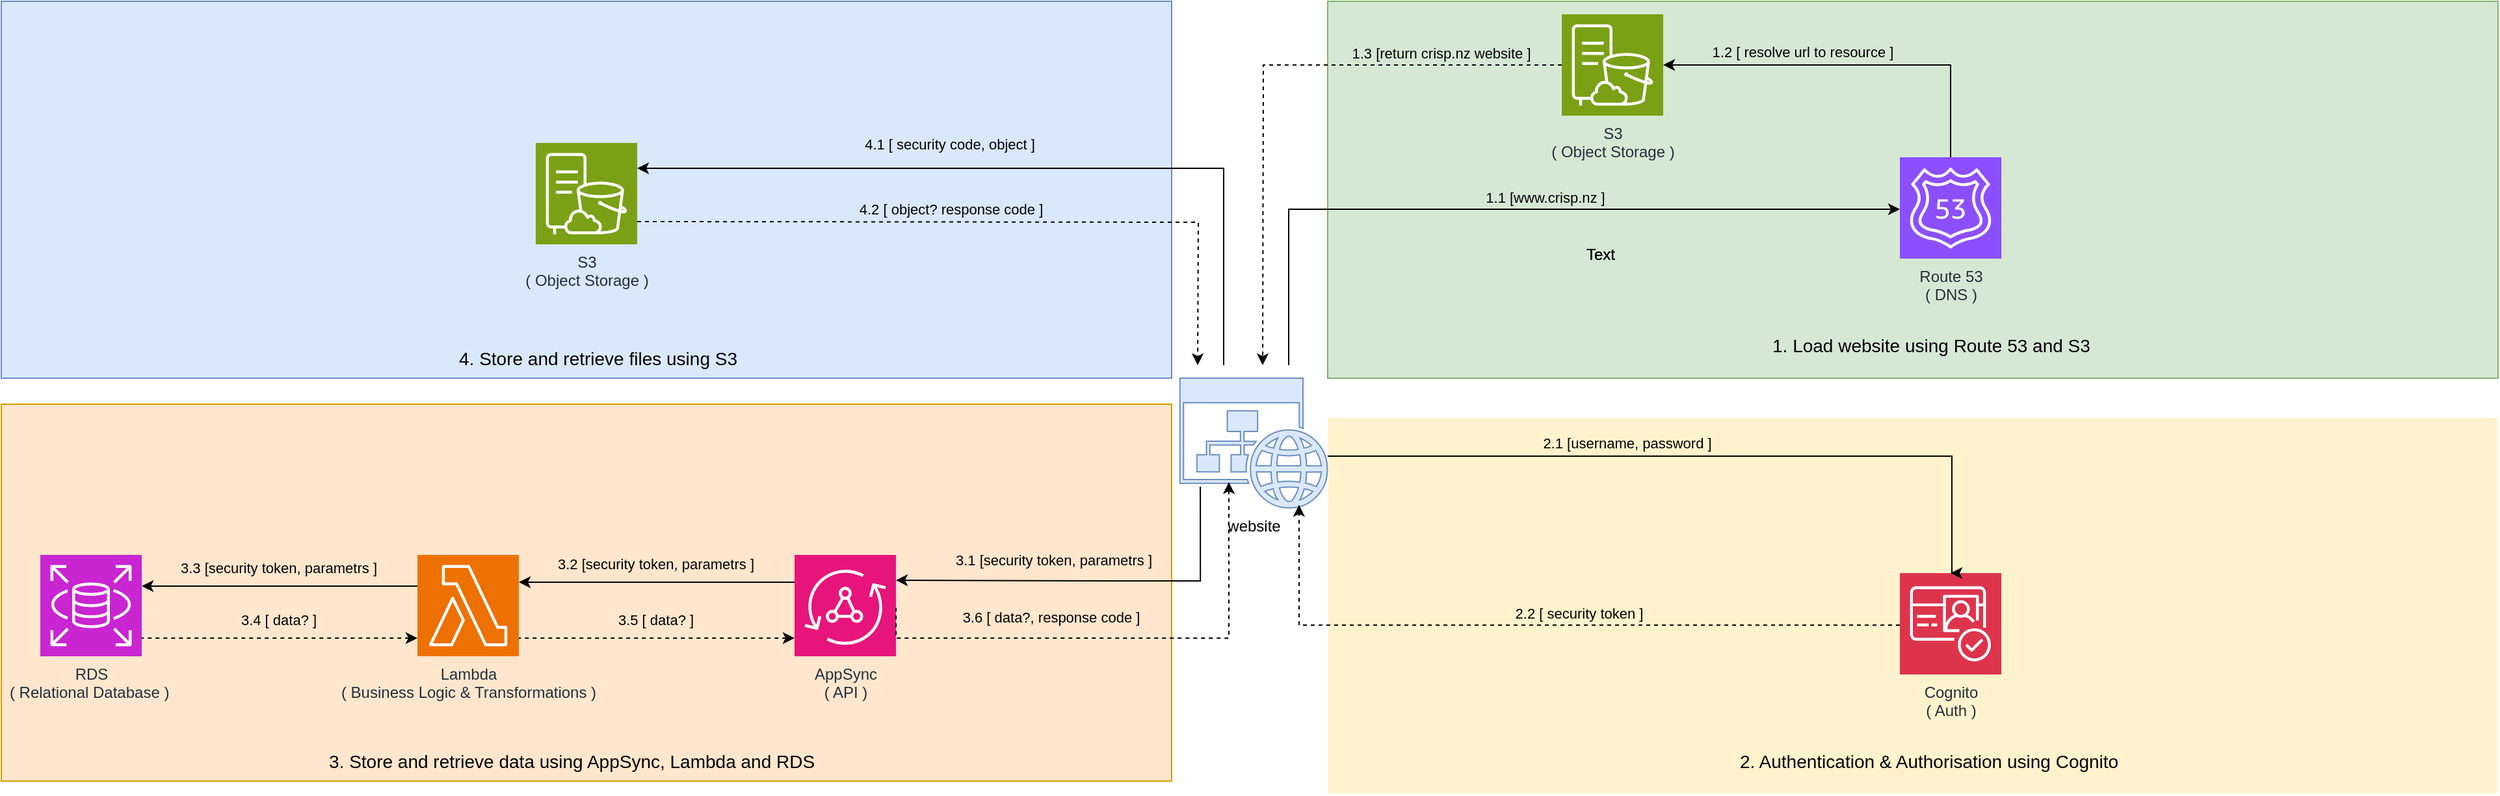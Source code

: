 <mxfile version="24.0.7" type="device">
  <diagram name="Page-1" id="zjUnPRCkh5jli0Wmc1xv">
    <mxGraphModel dx="2363" dy="1493" grid="1" gridSize="10" guides="1" tooltips="1" connect="1" arrows="1" fold="1" page="1" pageScale="1" pageWidth="1169" pageHeight="827" background="#ffffff" math="0" shadow="0">
      <root>
        <mxCell id="0" />
        <mxCell id="1" parent="0" />
        <mxCell id="kjFv69AqMKil5OdX_UNA-114" value="" style="rounded=0;whiteSpace=wrap;html=1;strokeColor=#6c8ebf;fillColor=#dae8fc;" vertex="1" parent="1">
          <mxGeometry x="-320" y="-600" width="900" height="290" as="geometry" />
        </mxCell>
        <mxCell id="kjFv69AqMKil5OdX_UNA-115" value="" style="rounded=0;whiteSpace=wrap;html=1;fillColor=#ffe6cc;strokeColor=#d79b00;" vertex="1" parent="1">
          <mxGeometry x="-320" y="-290" width="900" height="290" as="geometry" />
        </mxCell>
        <mxCell id="kjFv69AqMKil5OdX_UNA-116" value="&lt;div style=&quot;font-size: 16px;&quot;&gt;&lt;br&gt;&lt;/div&gt;" style="rounded=0;whiteSpace=wrap;html=1;fillColor=#d5e8d4;strokeColor=#82B366;align=right;" vertex="1" parent="1">
          <mxGeometry x="700" y="-600" width="900" height="290" as="geometry" />
        </mxCell>
        <mxCell id="kjFv69AqMKil5OdX_UNA-117" value="" style="rounded=0;whiteSpace=wrap;html=1;fillColor=#fff2cc;strokeColor=#FFFFFF;align=right;" vertex="1" parent="1">
          <mxGeometry x="700" y="-280" width="900" height="290" as="geometry" />
        </mxCell>
        <mxCell id="kjFv69AqMKil5OdX_UNA-118" value="website" style="sketch=0;aspect=fixed;pointerEvents=1;shadow=0;dashed=0;html=1;strokeColor=#6c8ebf;labelPosition=center;verticalLabelPosition=bottom;verticalAlign=top;align=center;shape=mxgraph.mscae.enterprise.website_generic;fillColor=#dae8fc;" vertex="1" parent="1">
          <mxGeometry x="586.37" y="-310" width="113.63" height="100" as="geometry" />
        </mxCell>
        <mxCell id="kjFv69AqMKil5OdX_UNA-119" value="Route 53&lt;br&gt;( DNS )" style="sketch=0;points=[[0,0,0],[0.25,0,0],[0.5,0,0],[0.75,0,0],[1,0,0],[0,1,0],[0.25,1,0],[0.5,1,0],[0.75,1,0],[1,1,0],[0,0.25,0],[0,0.5,0],[0,0.75,0],[1,0.25,0],[1,0.5,0],[1,0.75,0]];outlineConnect=0;fontColor=#232F3E;fillColor=#8C4FFF;strokeColor=#ffffff;dashed=0;verticalLabelPosition=bottom;verticalAlign=top;align=center;html=1;fontSize=12;fontStyle=0;aspect=fixed;shape=mxgraph.aws4.resourceIcon;resIcon=mxgraph.aws4.route_53;" vertex="1" parent="1">
          <mxGeometry x="1140" y="-480" width="78" height="78" as="geometry" />
        </mxCell>
        <mxCell id="kjFv69AqMKil5OdX_UNA-120" value="S3&lt;br&gt;( Object Storage )" style="sketch=0;points=[[0,0,0],[0.25,0,0],[0.5,0,0],[0.75,0,0],[1,0,0],[0,1,0],[0.25,1,0],[0.5,1,0],[0.75,1,0],[1,1,0],[0,0.25,0],[0,0.5,0],[0,0.75,0],[1,0.25,0],[1,0.5,0],[1,0.75,0]];outlineConnect=0;fontColor=#232F3E;fillColor=#7AA116;strokeColor=#ffffff;dashed=0;verticalLabelPosition=bottom;verticalAlign=top;align=center;html=1;fontSize=12;fontStyle=0;aspect=fixed;shape=mxgraph.aws4.resourceIcon;resIcon=mxgraph.aws4.s3_on_outposts_storage;" vertex="1" parent="1">
          <mxGeometry x="880" y="-590" width="78" height="78" as="geometry" />
        </mxCell>
        <mxCell id="kjFv69AqMKil5OdX_UNA-122" style="edgeStyle=orthogonalEdgeStyle;rounded=0;orthogonalLoop=1;jettySize=auto;html=1;entryX=0;entryY=0.5;entryDx=0;entryDy=0;entryPerimeter=0;" edge="1" parent="1">
          <mxGeometry relative="1" as="geometry">
            <mxPoint x="670" y="-320" as="sourcePoint" />
            <mxPoint x="1140" y="-440" as="targetPoint" />
            <Array as="points">
              <mxPoint x="670" y="-440" />
            </Array>
          </mxGeometry>
        </mxCell>
        <mxCell id="kjFv69AqMKil5OdX_UNA-123" value="1.1 [www.crisp.nz ]" style="edgeLabel;html=1;align=center;verticalAlign=middle;resizable=0;points=[];labelBackgroundColor=none;" vertex="1" connectable="0" parent="kjFv69AqMKil5OdX_UNA-122">
          <mxGeometry x="-0.073" relative="1" as="geometry">
            <mxPoint x="43" y="-9" as="offset" />
          </mxGeometry>
        </mxCell>
        <mxCell id="kjFv69AqMKil5OdX_UNA-124" style="edgeStyle=orthogonalEdgeStyle;rounded=0;orthogonalLoop=1;jettySize=auto;html=1;exitX=0.5;exitY=0;exitDx=0;exitDy=0;exitPerimeter=0;entryX=1;entryY=0.5;entryDx=0;entryDy=0;entryPerimeter=0;" edge="1" parent="1" source="kjFv69AqMKil5OdX_UNA-119" target="kjFv69AqMKil5OdX_UNA-120">
          <mxGeometry relative="1" as="geometry" />
        </mxCell>
        <mxCell id="kjFv69AqMKil5OdX_UNA-126" value="1.2 [ resolve url to resource ]" style="edgeLabel;html=1;align=center;verticalAlign=middle;resizable=0;points=[];labelBackgroundColor=none;" vertex="1" connectable="0" parent="kjFv69AqMKil5OdX_UNA-124">
          <mxGeometry x="-0.338" relative="1" as="geometry">
            <mxPoint x="-89" y="-10" as="offset" />
          </mxGeometry>
        </mxCell>
        <mxCell id="kjFv69AqMKil5OdX_UNA-125" style="edgeStyle=orthogonalEdgeStyle;rounded=0;orthogonalLoop=1;jettySize=auto;html=1;dashed=1;" edge="1" parent="1" source="kjFv69AqMKil5OdX_UNA-120">
          <mxGeometry relative="1" as="geometry">
            <mxPoint x="740" y="-547" as="sourcePoint" />
            <mxPoint x="650" y="-320" as="targetPoint" />
          </mxGeometry>
        </mxCell>
        <mxCell id="kjFv69AqMKil5OdX_UNA-127" value="1.3 [return crisp.nz website ]" style="edgeLabel;html=1;align=center;verticalAlign=middle;resizable=0;points=[];labelBackgroundColor=none;" vertex="1" connectable="0" parent="kjFv69AqMKil5OdX_UNA-125">
          <mxGeometry x="-0.352" y="1" relative="1" as="geometry">
            <mxPoint x="56" y="-10" as="offset" />
          </mxGeometry>
        </mxCell>
        <mxCell id="kjFv69AqMKil5OdX_UNA-128" value="Cognito&lt;br&gt;( Auth )" style="sketch=0;points=[[0,0,0],[0.25,0,0],[0.5,0,0],[0.75,0,0],[1,0,0],[0,1,0],[0.25,1,0],[0.5,1,0],[0.75,1,0],[1,1,0],[0,0.25,0],[0,0.5,0],[0,0.75,0],[1,0.25,0],[1,0.5,0],[1,0.75,0]];outlineConnect=0;fontColor=#232F3E;fillColor=#DD344C;strokeColor=#ffffff;dashed=0;verticalLabelPosition=bottom;verticalAlign=top;align=center;html=1;fontSize=12;fontStyle=0;aspect=fixed;shape=mxgraph.aws4.resourceIcon;resIcon=mxgraph.aws4.cognito;" vertex="1" parent="1">
          <mxGeometry x="1140" y="-160" width="78" height="78" as="geometry" />
        </mxCell>
        <mxCell id="kjFv69AqMKil5OdX_UNA-129" style="edgeStyle=orthogonalEdgeStyle;rounded=0;orthogonalLoop=1;jettySize=auto;html=1;entryX=0.5;entryY=0;entryDx=0;entryDy=0;entryPerimeter=0;" edge="1" parent="1" source="kjFv69AqMKil5OdX_UNA-118" target="kjFv69AqMKil5OdX_UNA-128">
          <mxGeometry relative="1" as="geometry">
            <Array as="points">
              <mxPoint x="1180" y="-250" />
            </Array>
          </mxGeometry>
        </mxCell>
        <mxCell id="kjFv69AqMKil5OdX_UNA-130" value="2.1 [username, password ]" style="edgeLabel;html=1;align=center;verticalAlign=middle;resizable=0;points=[];labelBackgroundColor=none;" vertex="1" connectable="0" parent="kjFv69AqMKil5OdX_UNA-129">
          <mxGeometry x="-0.269" relative="1" as="geometry">
            <mxPoint x="21" y="-10" as="offset" />
          </mxGeometry>
        </mxCell>
        <mxCell id="kjFv69AqMKil5OdX_UNA-131" style="edgeStyle=orthogonalEdgeStyle;rounded=0;orthogonalLoop=1;jettySize=auto;html=1;entryX=0.806;entryY=0.975;entryDx=0;entryDy=0;entryPerimeter=0;dashed=1;" edge="1" parent="1" source="kjFv69AqMKil5OdX_UNA-128" target="kjFv69AqMKil5OdX_UNA-118">
          <mxGeometry relative="1" as="geometry">
            <Array as="points">
              <mxPoint x="678" y="-120" />
            </Array>
          </mxGeometry>
        </mxCell>
        <mxCell id="kjFv69AqMKil5OdX_UNA-132" value="2.2 [ security token ]" style="edgeLabel;html=1;align=center;verticalAlign=middle;resizable=0;points=[];labelBackgroundColor=none;" vertex="1" connectable="0" parent="kjFv69AqMKil5OdX_UNA-131">
          <mxGeometry x="-0.03" y="-3" relative="1" as="geometry">
            <mxPoint x="22" y="-6" as="offset" />
          </mxGeometry>
        </mxCell>
        <mxCell id="kjFv69AqMKil5OdX_UNA-137" style="edgeStyle=orthogonalEdgeStyle;rounded=0;orthogonalLoop=1;jettySize=auto;html=1;" edge="1" parent="1">
          <mxGeometry relative="1" as="geometry">
            <mxPoint x="290" y="-153" as="sourcePoint" />
            <mxPoint x="78" y="-153" as="targetPoint" />
          </mxGeometry>
        </mxCell>
        <mxCell id="kjFv69AqMKil5OdX_UNA-138" value="&lt;span style=&quot;color: rgba(0, 0, 0, 0); font-family: monospace; font-size: 0px; text-align: start; background-color: rgb(251, 251, 251);&quot;&gt;%3CmxGraphModel%3E%3Croot%3E%3CmxCell%20id%3D%220%22%2F%3E%3CmxCell%20id%3D%221%22%20parent%3D%220%22%2F%3E%3CmxCell%20id%3D%222%22%20value%3D%223.1%20%5Bsecurity%20token%2C%20parametrs%20%5D%22%20style%3D%22edgeLabel%3Bhtml%3D1%3Balign%3Dcenter%3BverticalAlign%3Dmiddle%3Bresizable%3D0%3Bpoints%3D%5B%5D%3B%22%20vertex%3D%221%22%20connectable%3D%220%22%20parent%3D%221%22%3E%3CmxGeometry%20x%3D%22489.6%22%20y%3D%22-170.282%22%20as%3D%22geometry%22%2F%3E%3C%2FmxCell%3E%3C%2Froot%3E%3C%2FmxGraphModel%3E&lt;/span&gt;" style="edgeLabel;html=1;align=center;verticalAlign=middle;resizable=0;points=[];" vertex="1" connectable="0" parent="kjFv69AqMKil5OdX_UNA-137">
          <mxGeometry x="-0.039" relative="1" as="geometry">
            <mxPoint as="offset" />
          </mxGeometry>
        </mxCell>
        <mxCell id="kjFv69AqMKil5OdX_UNA-139" value="3.2 [security token, parametrs ]" style="edgeLabel;html=1;align=center;verticalAlign=middle;resizable=0;points=[];labelBackgroundColor=none;" vertex="1" connectable="0" parent="kjFv69AqMKil5OdX_UNA-137">
          <mxGeometry x="0.196" relative="1" as="geometry">
            <mxPoint x="20" y="-14" as="offset" />
          </mxGeometry>
        </mxCell>
        <mxCell id="kjFv69AqMKil5OdX_UNA-133" value="AppSync&lt;br&gt;( API )" style="sketch=0;points=[[0,0,0],[0.25,0,0],[0.5,0,0],[0.75,0,0],[1,0,0],[0,1,0],[0.25,1,0],[0.5,1,0],[0.75,1,0],[1,1,0],[0,0.25,0],[0,0.5,0],[0,0.75,0],[1,0.25,0],[1,0.5,0],[1,0.75,0]];outlineConnect=0;fontColor=#232F3E;fillColor=#E7157B;strokeColor=#ffffff;dashed=0;verticalLabelPosition=bottom;verticalAlign=top;align=center;html=1;fontSize=12;fontStyle=0;aspect=fixed;shape=mxgraph.aws4.resourceIcon;resIcon=mxgraph.aws4.appsync;" vertex="1" parent="1">
          <mxGeometry x="290" y="-174" width="78" height="78" as="geometry" />
        </mxCell>
        <mxCell id="kjFv69AqMKil5OdX_UNA-134" style="edgeStyle=orthogonalEdgeStyle;rounded=0;orthogonalLoop=1;jettySize=auto;html=1;entryX=1;entryY=0.25;entryDx=0;entryDy=0;entryPerimeter=0;exitX=0.138;exitY=0.835;exitDx=0;exitDy=0;exitPerimeter=0;" edge="1" parent="1" source="kjFv69AqMKil5OdX_UNA-118" target="kjFv69AqMKil5OdX_UNA-133">
          <mxGeometry relative="1" as="geometry">
            <Array as="points">
              <mxPoint x="602" y="-154" />
              <mxPoint x="537" y="-154" />
            </Array>
          </mxGeometry>
        </mxCell>
        <mxCell id="kjFv69AqMKil5OdX_UNA-135" value="3.1 [security token, parametrs ]" style="edgeLabel;html=1;align=center;verticalAlign=middle;resizable=0;points=[];labelBackgroundColor=none;" vertex="1" connectable="0" parent="kjFv69AqMKil5OdX_UNA-134">
          <mxGeometry x="0.522" relative="1" as="geometry">
            <mxPoint x="48" y="-16" as="offset" />
          </mxGeometry>
        </mxCell>
        <mxCell id="kjFv69AqMKil5OdX_UNA-136" value="Lambda&lt;br&gt;( Business Logic &amp;amp; Transformations )" style="sketch=0;points=[[0,0,0],[0.25,0,0],[0.5,0,0],[0.75,0,0],[1,0,0],[0,1,0],[0.25,1,0],[0.5,1,0],[0.75,1,0],[1,1,0],[0,0.25,0],[0,0.5,0],[0,0.75,0],[1,0.25,0],[1,0.5,0],[1,0.75,0]];outlineConnect=0;fontColor=#232F3E;fillColor=#ED7100;strokeColor=#ffffff;dashed=0;verticalLabelPosition=bottom;verticalAlign=top;align=center;html=1;fontSize=12;fontStyle=0;aspect=fixed;shape=mxgraph.aws4.resourceIcon;resIcon=mxgraph.aws4.lambda;" vertex="1" parent="1">
          <mxGeometry y="-174" width="78" height="78" as="geometry" />
        </mxCell>
        <mxCell id="kjFv69AqMKil5OdX_UNA-140" value="RDS&lt;br&gt;( Relational Database )&amp;nbsp;" style="sketch=0;points=[[0,0,0],[0.25,0,0],[0.5,0,0],[0.75,0,0],[1,0,0],[0,1,0],[0.25,1,0],[0.5,1,0],[0.75,1,0],[1,1,0],[0,0.25,0],[0,0.5,0],[0,0.75,0],[1,0.25,0],[1,0.5,0],[1,0.75,0]];outlineConnect=0;fontColor=#232F3E;fillColor=#C925D1;strokeColor=#ffffff;dashed=0;verticalLabelPosition=bottom;verticalAlign=top;align=center;html=1;fontSize=12;fontStyle=0;aspect=fixed;shape=mxgraph.aws4.resourceIcon;resIcon=mxgraph.aws4.rds;" vertex="1" parent="1">
          <mxGeometry x="-290" y="-174" width="78" height="78" as="geometry" />
        </mxCell>
        <mxCell id="kjFv69AqMKil5OdX_UNA-141" style="edgeStyle=orthogonalEdgeStyle;rounded=0;orthogonalLoop=1;jettySize=auto;html=1;" edge="1" parent="1">
          <mxGeometry relative="1" as="geometry">
            <mxPoint y="-150" as="sourcePoint" />
            <mxPoint x="-212" y="-150" as="targetPoint" />
          </mxGeometry>
        </mxCell>
        <mxCell id="kjFv69AqMKil5OdX_UNA-142" value="&lt;span style=&quot;color: rgba(0, 0, 0, 0); font-family: monospace; font-size: 0px; text-align: start; background-color: rgb(251, 251, 251);&quot;&gt;%3CmxGraphModel%3E%3Croot%3E%3CmxCell%20id%3D%220%22%2F%3E%3CmxCell%20id%3D%221%22%20parent%3D%220%22%2F%3E%3CmxCell%20id%3D%222%22%20value%3D%223.1%20%5Bsecurity%20token%2C%20parametrs%20%5D%22%20style%3D%22edgeLabel%3Bhtml%3D1%3Balign%3Dcenter%3BverticalAlign%3Dmiddle%3Bresizable%3D0%3Bpoints%3D%5B%5D%3B%22%20vertex%3D%221%22%20connectable%3D%220%22%20parent%3D%221%22%3E%3CmxGeometry%20x%3D%22489.6%22%20y%3D%22-170.282%22%20as%3D%22geometry%22%2F%3E%3C%2FmxCell%3E%3C%2Froot%3E%3C%2FmxGraphModel%3E&lt;/span&gt;" style="edgeLabel;html=1;align=center;verticalAlign=middle;resizable=0;points=[];" vertex="1" connectable="0" parent="kjFv69AqMKil5OdX_UNA-141">
          <mxGeometry x="-0.039" relative="1" as="geometry">
            <mxPoint as="offset" />
          </mxGeometry>
        </mxCell>
        <mxCell id="kjFv69AqMKil5OdX_UNA-143" value="3.3 [security token, parametrs ]" style="edgeLabel;html=1;align=center;verticalAlign=middle;resizable=0;points=[];labelBackgroundColor=none;" vertex="1" connectable="0" parent="kjFv69AqMKil5OdX_UNA-141">
          <mxGeometry x="0.196" relative="1" as="geometry">
            <mxPoint x="20" y="-14" as="offset" />
          </mxGeometry>
        </mxCell>
        <mxCell id="kjFv69AqMKil5OdX_UNA-144" style="edgeStyle=orthogonalEdgeStyle;rounded=0;orthogonalLoop=1;jettySize=auto;html=1;startArrow=classic;startFill=1;endArrow=none;endFill=0;dashed=1;" edge="1" parent="1">
          <mxGeometry relative="1" as="geometry">
            <mxPoint y="-110" as="sourcePoint" />
            <mxPoint x="-212" y="-110" as="targetPoint" />
          </mxGeometry>
        </mxCell>
        <mxCell id="kjFv69AqMKil5OdX_UNA-145" value="&lt;span style=&quot;color: rgba(0, 0, 0, 0); font-family: monospace; font-size: 0px; text-align: start; background-color: rgb(251, 251, 251);&quot;&gt;%3CmxGraphModel%3E%3Croot%3E%3CmxCell%20id%3D%220%22%2F%3E%3CmxCell%20id%3D%221%22%20parent%3D%220%22%2F%3E%3CmxCell%20id%3D%222%22%20value%3D%223.1%20%5Bsecurity%20token%2C%20parametrs%20%5D%22%20style%3D%22edgeLabel%3Bhtml%3D1%3Balign%3Dcenter%3BverticalAlign%3Dmiddle%3Bresizable%3D0%3Bpoints%3D%5B%5D%3B%22%20vertex%3D%221%22%20connectable%3D%220%22%20parent%3D%221%22%3E%3CmxGeometry%20x%3D%22489.6%22%20y%3D%22-170.282%22%20as%3D%22geometry%22%2F%3E%3C%2FmxCell%3E%3C%2Froot%3E%3C%2FmxGraphModel%3E&lt;/span&gt;" style="edgeLabel;html=1;align=center;verticalAlign=middle;resizable=0;points=[];" vertex="1" connectable="0" parent="kjFv69AqMKil5OdX_UNA-144">
          <mxGeometry x="-0.039" relative="1" as="geometry">
            <mxPoint as="offset" />
          </mxGeometry>
        </mxCell>
        <mxCell id="kjFv69AqMKil5OdX_UNA-146" value="3.4 [ data? ]" style="edgeLabel;html=1;align=center;verticalAlign=middle;resizable=0;points=[];labelBackgroundColor=none;" vertex="1" connectable="0" parent="kjFv69AqMKil5OdX_UNA-144">
          <mxGeometry x="0.196" relative="1" as="geometry">
            <mxPoint x="20" y="-14" as="offset" />
          </mxGeometry>
        </mxCell>
        <mxCell id="kjFv69AqMKil5OdX_UNA-147" style="edgeStyle=orthogonalEdgeStyle;rounded=0;orthogonalLoop=1;jettySize=auto;html=1;startArrow=classic;startFill=1;endArrow=none;endFill=0;dashed=1;" edge="1" parent="1">
          <mxGeometry relative="1" as="geometry">
            <mxPoint x="290" y="-110" as="sourcePoint" />
            <mxPoint x="78" y="-110" as="targetPoint" />
          </mxGeometry>
        </mxCell>
        <mxCell id="kjFv69AqMKil5OdX_UNA-148" value="&lt;span style=&quot;color: rgba(0, 0, 0, 0); font-family: monospace; font-size: 0px; text-align: start; background-color: rgb(251, 251, 251);&quot;&gt;%3CmxGraphModel%3E%3Croot%3E%3CmxCell%20id%3D%220%22%2F%3E%3CmxCell%20id%3D%221%22%20parent%3D%220%22%2F%3E%3CmxCell%20id%3D%222%22%20value%3D%223.1%20%5Bsecurity%20token%2C%20parametrs%20%5D%22%20style%3D%22edgeLabel%3Bhtml%3D1%3Balign%3Dcenter%3BverticalAlign%3Dmiddle%3Bresizable%3D0%3Bpoints%3D%5B%5D%3B%22%20vertex%3D%221%22%20connectable%3D%220%22%20parent%3D%221%22%3E%3CmxGeometry%20x%3D%22489.6%22%20y%3D%22-170.282%22%20as%3D%22geometry%22%2F%3E%3C%2FmxCell%3E%3C%2Froot%3E%3C%2FmxGraphModel%3E&lt;/span&gt;" style="edgeLabel;html=1;align=center;verticalAlign=middle;resizable=0;points=[];" vertex="1" connectable="0" parent="kjFv69AqMKil5OdX_UNA-147">
          <mxGeometry x="-0.039" relative="1" as="geometry">
            <mxPoint as="offset" />
          </mxGeometry>
        </mxCell>
        <mxCell id="kjFv69AqMKil5OdX_UNA-149" value="3.5 [ data? ]" style="edgeLabel;html=1;align=center;verticalAlign=middle;resizable=0;points=[];labelBackgroundColor=none;" vertex="1" connectable="0" parent="kjFv69AqMKil5OdX_UNA-147">
          <mxGeometry x="0.196" relative="1" as="geometry">
            <mxPoint x="20" y="-14" as="offset" />
          </mxGeometry>
        </mxCell>
        <mxCell id="kjFv69AqMKil5OdX_UNA-150" style="edgeStyle=orthogonalEdgeStyle;rounded=0;orthogonalLoop=1;jettySize=auto;html=1;entryX=1;entryY=0.5;entryDx=0;entryDy=0;entryPerimeter=0;startArrow=classic;startFill=1;endArrow=none;endFill=0;dashed=1;" edge="1" parent="1" target="kjFv69AqMKil5OdX_UNA-133">
          <mxGeometry relative="1" as="geometry">
            <mxPoint x="624" y="-230" as="sourcePoint" />
            <mxPoint x="390" y="-138" as="targetPoint" />
            <Array as="points">
              <mxPoint x="624" y="-110" />
              <mxPoint x="368" y="-110" />
            </Array>
          </mxGeometry>
        </mxCell>
        <mxCell id="kjFv69AqMKil5OdX_UNA-151" value="3.6 [ data?, response code ]" style="edgeLabel;html=1;align=center;verticalAlign=middle;resizable=0;points=[];labelBackgroundColor=none;" vertex="1" connectable="0" parent="kjFv69AqMKil5OdX_UNA-150">
          <mxGeometry x="0.522" relative="1" as="geometry">
            <mxPoint x="48" y="-16" as="offset" />
          </mxGeometry>
        </mxCell>
        <mxCell id="kjFv69AqMKil5OdX_UNA-153" value="S3&lt;br&gt;( Object Storage )" style="sketch=0;points=[[0,0,0],[0.25,0,0],[0.5,0,0],[0.75,0,0],[1,0,0],[0,1,0],[0.25,1,0],[0.5,1,0],[0.75,1,0],[1,1,0],[0,0.25,0],[0,0.5,0],[0,0.75,0],[1,0.25,0],[1,0.5,0],[1,0.75,0]];outlineConnect=0;fontColor=#232F3E;fillColor=#7AA116;strokeColor=#ffffff;dashed=0;verticalLabelPosition=bottom;verticalAlign=top;align=center;html=1;fontSize=12;fontStyle=0;aspect=fixed;shape=mxgraph.aws4.resourceIcon;resIcon=mxgraph.aws4.s3_on_outposts_storage;" vertex="1" parent="1">
          <mxGeometry x="91" y="-491" width="78" height="78" as="geometry" />
        </mxCell>
        <mxCell id="kjFv69AqMKil5OdX_UNA-155" style="edgeStyle=orthogonalEdgeStyle;rounded=0;orthogonalLoop=1;jettySize=auto;html=1;startArrow=none;startFill=0;endArrow=classic;endFill=1;dashed=1;" edge="1" parent="1">
          <mxGeometry relative="1" as="geometry">
            <mxPoint x="169" y="-430.5" as="sourcePoint" />
            <mxPoint x="600" y="-320" as="targetPoint" />
          </mxGeometry>
        </mxCell>
        <mxCell id="kjFv69AqMKil5OdX_UNA-156" value="4.2 [ object? response code ]" style="edgeLabel;html=1;align=center;verticalAlign=middle;resizable=0;points=[];labelBackgroundColor=none;" vertex="1" connectable="0" parent="kjFv69AqMKil5OdX_UNA-155">
          <mxGeometry x="-0.317" y="3" relative="1" as="geometry">
            <mxPoint x="56" y="-7" as="offset" />
          </mxGeometry>
        </mxCell>
        <mxCell id="kjFv69AqMKil5OdX_UNA-157" style="edgeStyle=orthogonalEdgeStyle;rounded=0;orthogonalLoop=1;jettySize=auto;html=1;startArrow=classic;startFill=1;endArrow=none;endFill=0;exitX=1;exitY=0.25;exitDx=0;exitDy=0;exitPerimeter=0;" edge="1" parent="1" source="kjFv69AqMKil5OdX_UNA-153">
          <mxGeometry relative="1" as="geometry">
            <mxPoint x="200" y="-469" as="sourcePoint" />
            <mxPoint x="620" y="-320" as="targetPoint" />
            <Array as="points">
              <mxPoint x="620" y="-471" />
              <mxPoint x="620" y="-330" />
            </Array>
          </mxGeometry>
        </mxCell>
        <mxCell id="kjFv69AqMKil5OdX_UNA-158" value="4.1 [ security code, object ]" style="edgeLabel;html=1;align=center;verticalAlign=middle;resizable=0;points=[];labelBackgroundColor=none;" vertex="1" connectable="0" parent="kjFv69AqMKil5OdX_UNA-157">
          <mxGeometry x="-0.317" y="3" relative="1" as="geometry">
            <mxPoint x="34" y="-16" as="offset" />
          </mxGeometry>
        </mxCell>
        <mxCell id="kjFv69AqMKil5OdX_UNA-159" value="Text" style="text;html=1;align=center;verticalAlign=middle;whiteSpace=wrap;rounded=0;" vertex="1" parent="1">
          <mxGeometry x="880" y="-420" width="60" height="30" as="geometry" />
        </mxCell>
        <mxCell id="kjFv69AqMKil5OdX_UNA-160" value="Text" style="text;html=1;align=center;verticalAlign=middle;whiteSpace=wrap;rounded=0;" vertex="1" parent="1">
          <mxGeometry x="880" y="-420" width="60" height="30" as="geometry" />
        </mxCell>
        <mxCell id="kjFv69AqMKil5OdX_UNA-161" value="&lt;font style=&quot;font-size: 14px;&quot;&gt;2. Authentication &amp;amp; Authorisation using Cognito&lt;/font&gt;" style="text;html=1;align=left;verticalAlign=middle;whiteSpace=wrap;rounded=0;strokeWidth=3;" vertex="1" parent="1">
          <mxGeometry x="1015" y="-30" width="300" height="30" as="geometry" />
        </mxCell>
        <mxCell id="kjFv69AqMKil5OdX_UNA-162" value="&lt;font style=&quot;font-size: 14px;&quot;&gt;1. Load website using Route 53 and S3&lt;/font&gt;" style="text;html=1;align=left;verticalAlign=middle;whiteSpace=wrap;rounded=0;strokeWidth=3;" vertex="1" parent="1">
          <mxGeometry x="1040" y="-350" width="250" height="30" as="geometry" />
        </mxCell>
        <mxCell id="kjFv69AqMKil5OdX_UNA-163" value="&lt;span style=&quot;font-size: 14px;&quot;&gt;3. Store and retrieve data using AppSync, Lambda and RDS&lt;/span&gt;" style="text;html=1;align=left;verticalAlign=middle;whiteSpace=wrap;rounded=0;strokeWidth=3;" vertex="1" parent="1">
          <mxGeometry x="-70" y="-30" width="390" height="30" as="geometry" />
        </mxCell>
        <mxCell id="kjFv69AqMKil5OdX_UNA-164" value="&lt;span style=&quot;font-size: 14px;&quot;&gt;4. Store and retrieve files using S3&lt;/span&gt;" style="text;html=1;align=left;verticalAlign=middle;whiteSpace=wrap;rounded=0;strokeWidth=3;" vertex="1" parent="1">
          <mxGeometry x="30" y="-340" width="390" height="30" as="geometry" />
        </mxCell>
      </root>
    </mxGraphModel>
  </diagram>
</mxfile>
